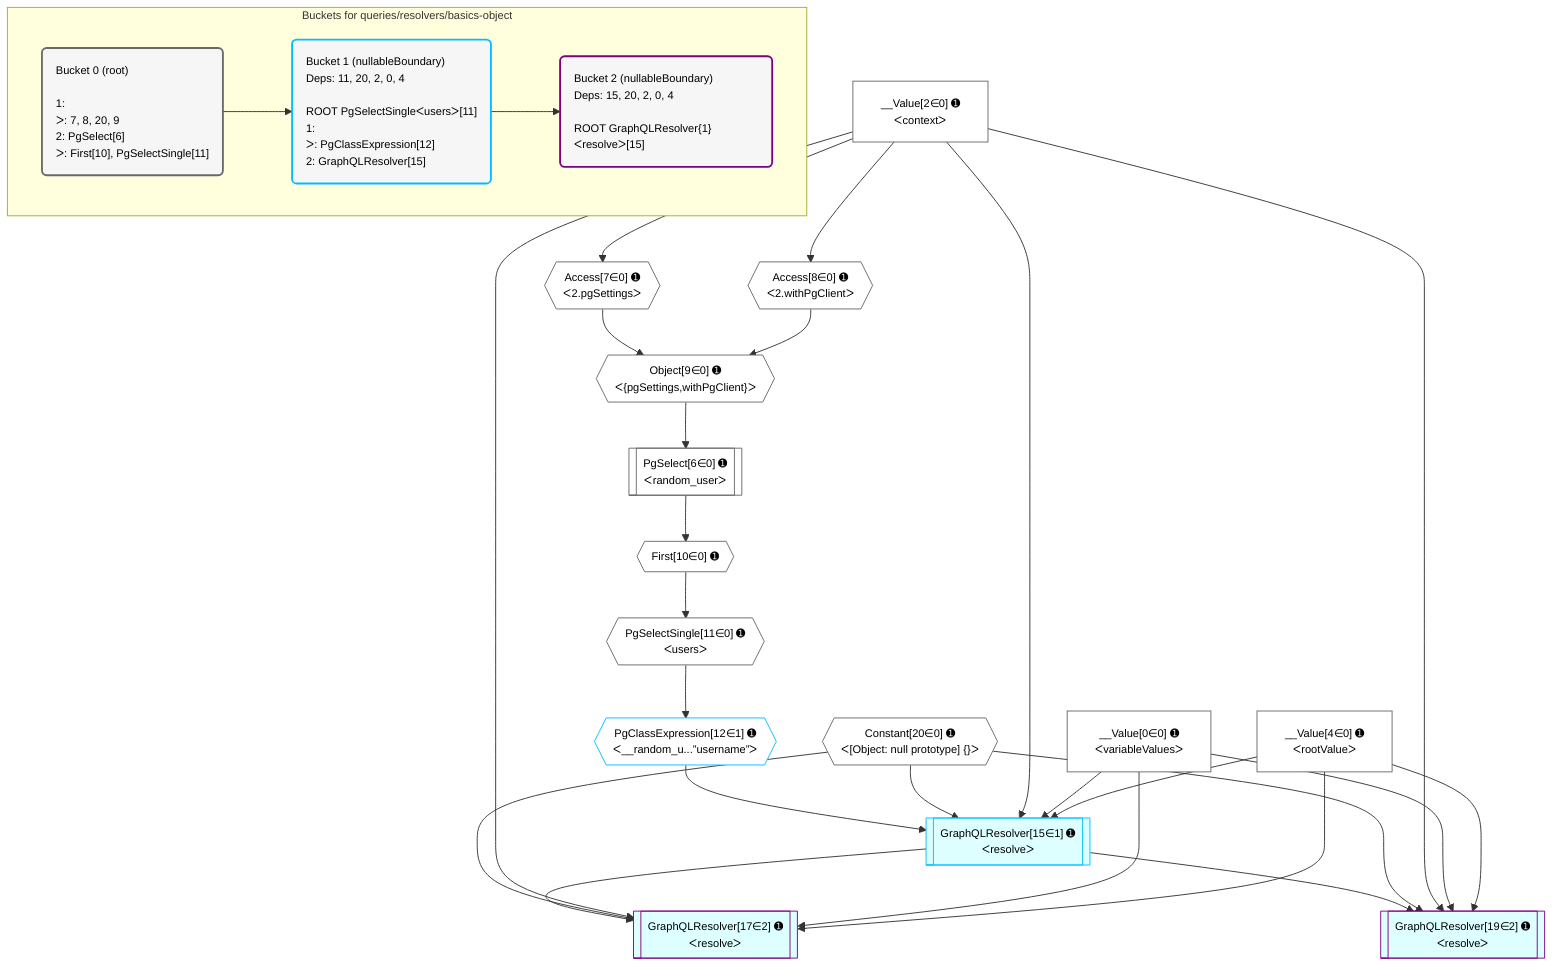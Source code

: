 %%{init: {'themeVariables': { 'fontSize': '12px'}}}%%
graph TD
    classDef path fill:#eee,stroke:#000,color:#000
    classDef plan fill:#fff,stroke-width:1px,color:#000
    classDef itemplan fill:#fff,stroke-width:2px,color:#000
    classDef unbatchedplan fill:#dff,stroke-width:1px,color:#000
    classDef sideeffectplan fill:#fcc,stroke-width:2px,color:#000
    classDef bucket fill:#f6f6f6,color:#000,stroke-width:2px,text-align:left


    %% plan dependencies
    Object9{{"Object[9∈0] ➊<br />ᐸ{pgSettings,withPgClient}ᐳ"}}:::plan
    Access7{{"Access[7∈0] ➊<br />ᐸ2.pgSettingsᐳ"}}:::plan
    Access8{{"Access[8∈0] ➊<br />ᐸ2.withPgClientᐳ"}}:::plan
    Access7 & Access8 --> Object9
    PgSelect6[["PgSelect[6∈0] ➊<br />ᐸrandom_userᐳ"]]:::plan
    Object9 --> PgSelect6
    __Value2["__Value[2∈0] ➊<br />ᐸcontextᐳ"]:::plan
    __Value2 --> Access7
    __Value2 --> Access8
    First10{{"First[10∈0] ➊"}}:::plan
    PgSelect6 --> First10
    PgSelectSingle11{{"PgSelectSingle[11∈0] ➊<br />ᐸusersᐳ"}}:::plan
    First10 --> PgSelectSingle11
    __Value0["__Value[0∈0] ➊<br />ᐸvariableValuesᐳ"]:::plan
    __Value4["__Value[4∈0] ➊<br />ᐸrootValueᐳ"]:::plan
    Constant20{{"Constant[20∈0] ➊<br />ᐸ[Object: null prototype] {}ᐳ"}}:::plan
    GraphQLResolver15[["GraphQLResolver[15∈1] ➊<br />ᐸresolveᐳ"]]:::unbatchedplan
    PgClassExpression12{{"PgClassExpression[12∈1] ➊<br />ᐸ__random_u...”username”ᐳ"}}:::plan
    PgClassExpression12 & Constant20 & __Value2 & __Value0 & __Value4 --> GraphQLResolver15
    PgSelectSingle11 --> PgClassExpression12
    GraphQLResolver17[["GraphQLResolver[17∈2] ➊<br />ᐸresolveᐳ"]]:::unbatchedplan
    GraphQLResolver15 & Constant20 & __Value2 & __Value0 & __Value4 --> GraphQLResolver17
    GraphQLResolver19[["GraphQLResolver[19∈2] ➊<br />ᐸresolveᐳ"]]:::unbatchedplan
    GraphQLResolver15 & Constant20 & __Value2 & __Value0 & __Value4 --> GraphQLResolver19

    %% define steps

    subgraph "Buckets for queries/resolvers/basics-object"
    Bucket0("Bucket 0 (root)<br /><br />1: <br />ᐳ: 7, 8, 20, 9<br />2: PgSelect[6]<br />ᐳ: First[10], PgSelectSingle[11]"):::bucket
    classDef bucket0 stroke:#696969
    class Bucket0,__Value0,__Value2,__Value4,PgSelect6,Access7,Access8,Object9,First10,PgSelectSingle11,Constant20 bucket0
    Bucket1("Bucket 1 (nullableBoundary)<br />Deps: 11, 20, 2, 0, 4<br /><br />ROOT PgSelectSingleᐸusersᐳ[11]<br />1: <br />ᐳ: PgClassExpression[12]<br />2: GraphQLResolver[15]"):::bucket
    classDef bucket1 stroke:#00bfff
    class Bucket1,PgClassExpression12,GraphQLResolver15 bucket1
    Bucket2("Bucket 2 (nullableBoundary)<br />Deps: 15, 20, 2, 0, 4<br /><br />ROOT GraphQLResolver{1}ᐸresolveᐳ[15]"):::bucket
    classDef bucket2 stroke:#7f007f
    class Bucket2,GraphQLResolver17,GraphQLResolver19 bucket2
    Bucket0 --> Bucket1
    Bucket1 --> Bucket2
    end
